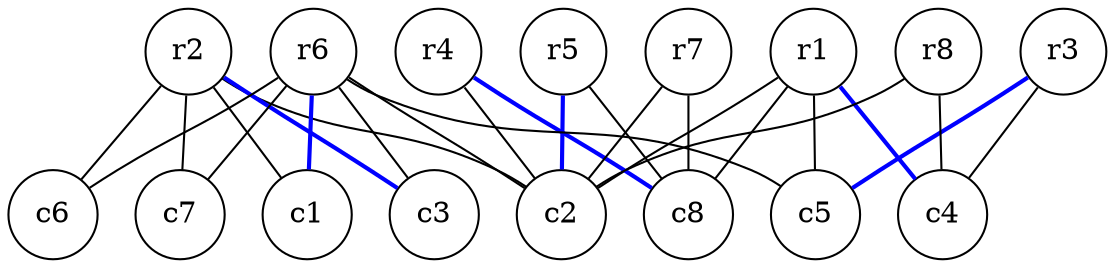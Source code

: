 graph G {
    node [shape=circle];
    r1, r2, r3, r4, r5, r6, r7, r8;
    c1, c2, c3, c4, c5, c6, c7, c8;
    r1 -- c2
    r1--c5
    r1--c8
    r2--c1
    r2--c2
    r2--c6
    r2--c7
    r3--c4
    r4--c2
    r5--c8
    r6--c2
    r6--c3
    r6--c5
    r6--c6
    r6--c7
    r7--c2
    r7--c8
    r8--c2
    r8--c4

    r6--c1[color=blue, penwidth=2]
r5--c2[color=blue, penwidth=2]
r2--c3[color=blue, penwidth=2]
r1--c4[color=blue, penwidth=2]
r3--c5[color=blue, penwidth=2]
r4--c8[color=blue, penwidth=2]
}